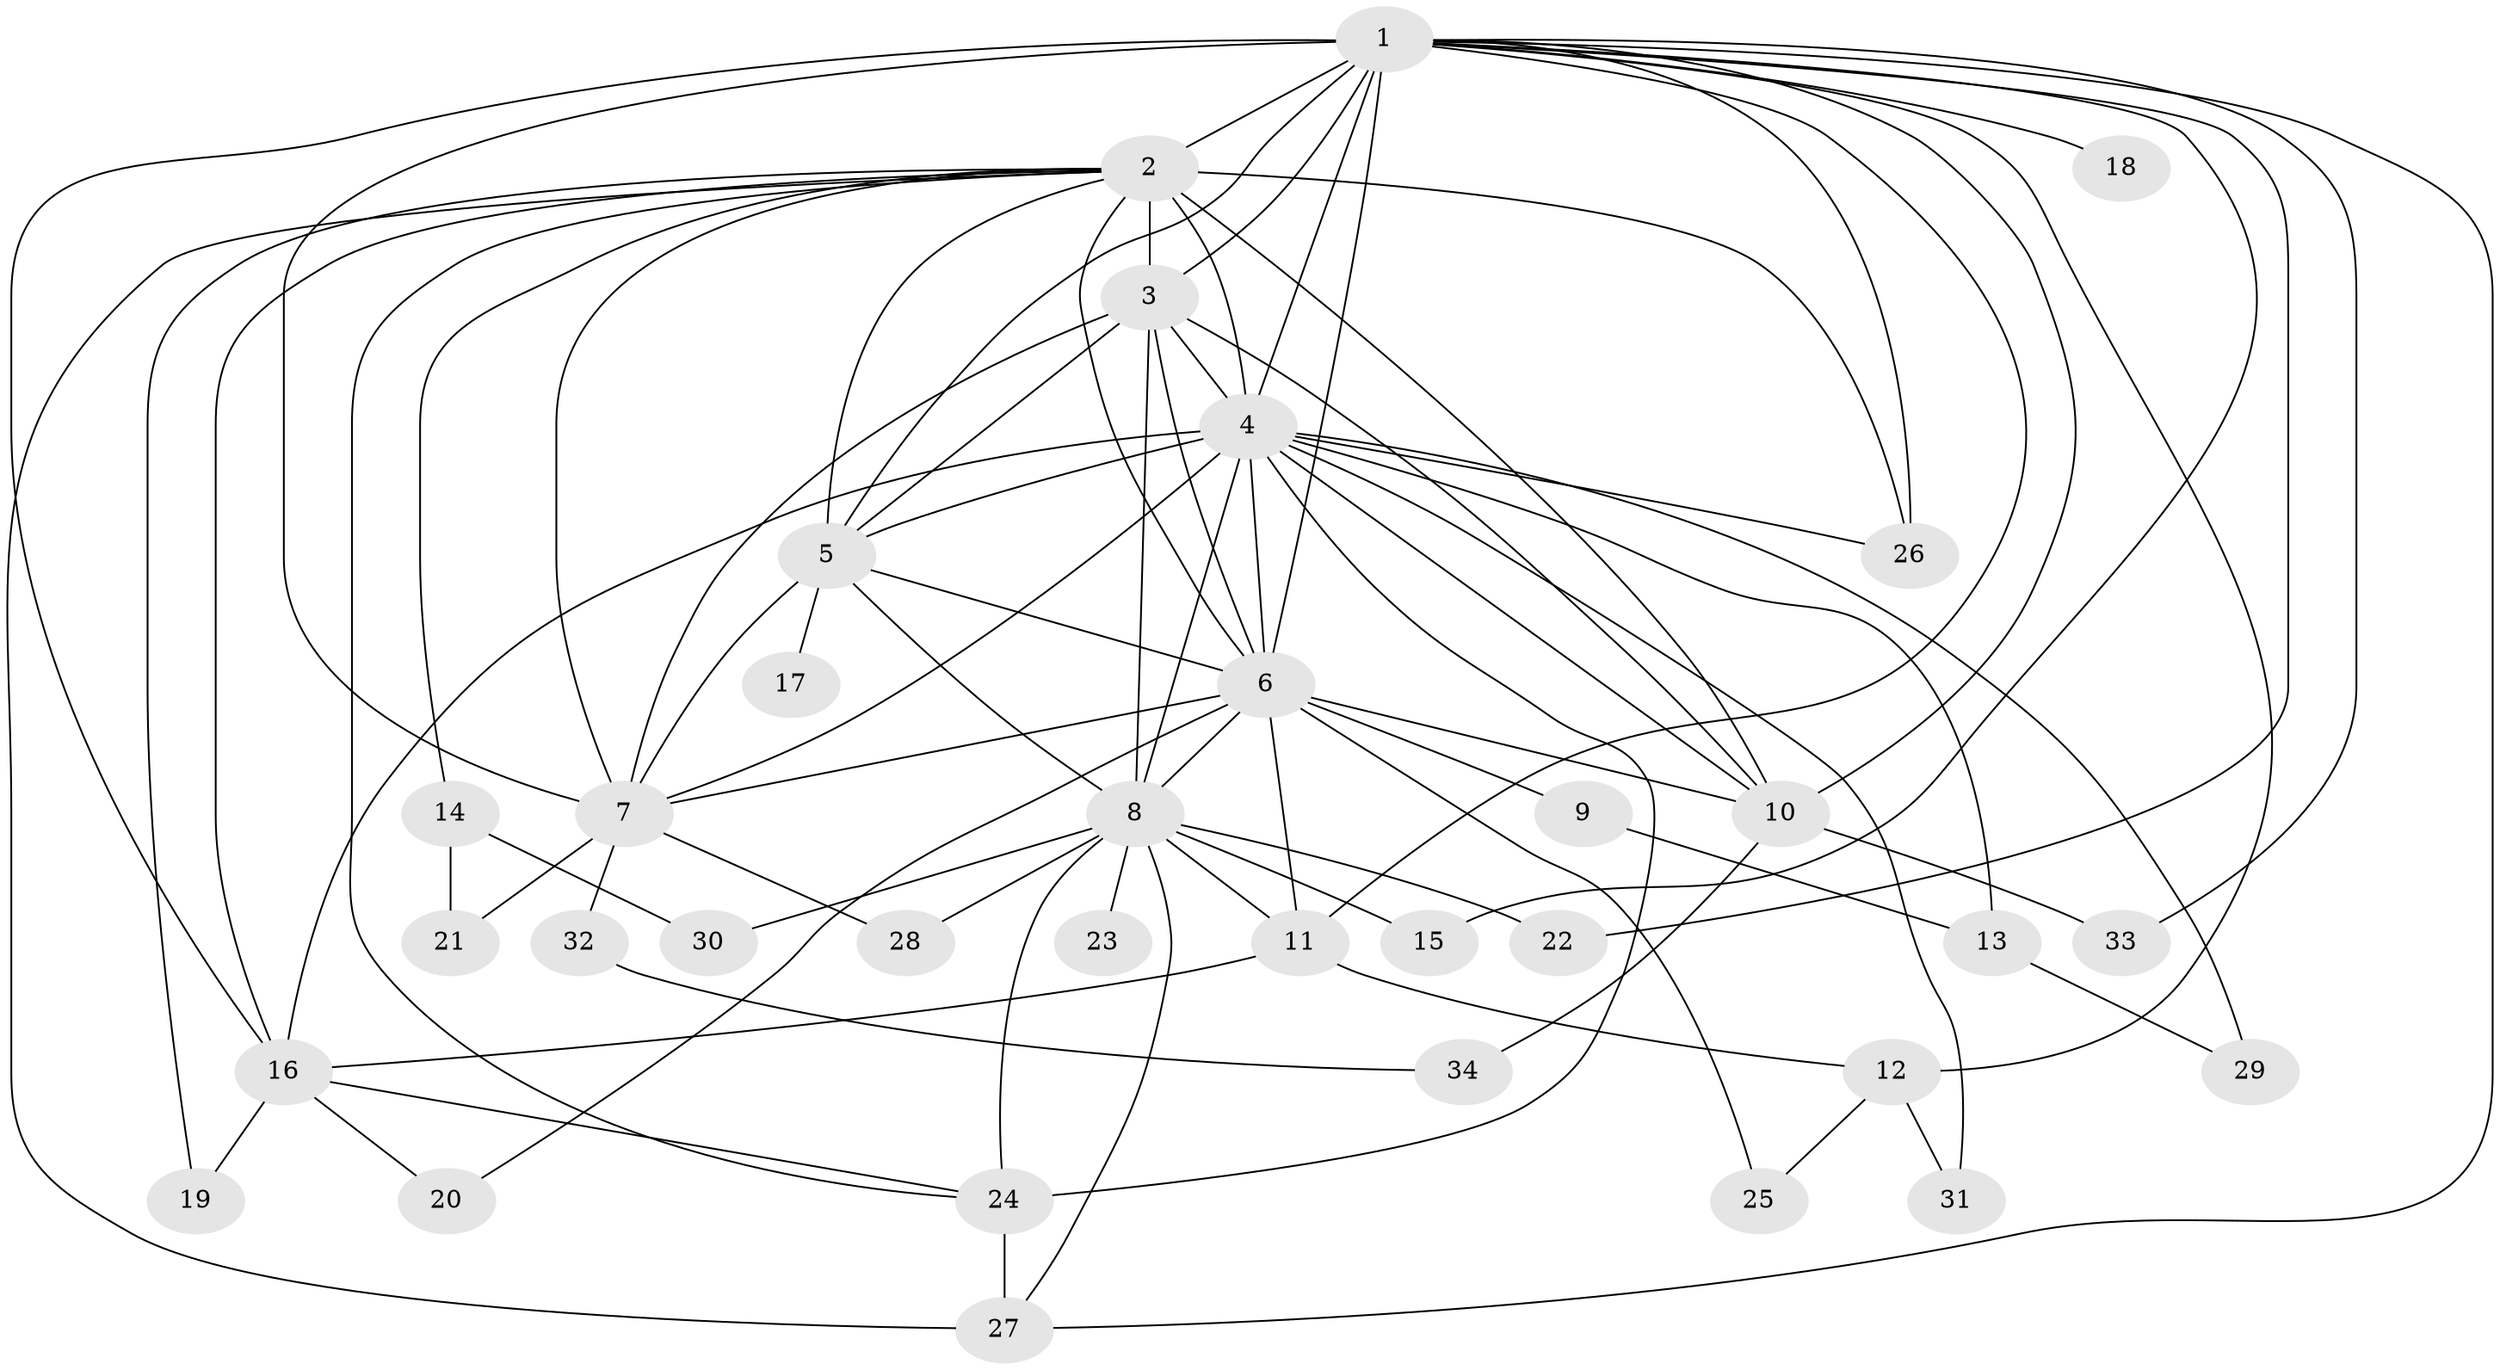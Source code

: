 // original degree distribution, {23: 0.029850746268656716, 12: 0.029850746268656716, 16: 0.05970149253731343, 11: 0.014925373134328358, 17: 0.014925373134328358, 15: 0.014925373134328358, 3: 0.14925373134328357, 2: 0.582089552238806, 5: 0.04477611940298507, 4: 0.04477611940298507, 6: 0.014925373134328358}
// Generated by graph-tools (version 1.1) at 2025/35/03/09/25 02:35:12]
// undirected, 34 vertices, 82 edges
graph export_dot {
graph [start="1"]
  node [color=gray90,style=filled];
  1;
  2;
  3;
  4;
  5;
  6;
  7;
  8;
  9;
  10;
  11;
  12;
  13;
  14;
  15;
  16;
  17;
  18;
  19;
  20;
  21;
  22;
  23;
  24;
  25;
  26;
  27;
  28;
  29;
  30;
  31;
  32;
  33;
  34;
  1 -- 2 [weight=4.0];
  1 -- 3 [weight=2.0];
  1 -- 4 [weight=3.0];
  1 -- 5 [weight=1.0];
  1 -- 6 [weight=1.0];
  1 -- 7 [weight=1.0];
  1 -- 10 [weight=1.0];
  1 -- 11 [weight=1.0];
  1 -- 12 [weight=1.0];
  1 -- 15 [weight=1.0];
  1 -- 16 [weight=1.0];
  1 -- 18 [weight=1.0];
  1 -- 22 [weight=1.0];
  1 -- 26 [weight=1.0];
  1 -- 27 [weight=1.0];
  1 -- 33 [weight=1.0];
  2 -- 3 [weight=15.0];
  2 -- 4 [weight=7.0];
  2 -- 5 [weight=5.0];
  2 -- 6 [weight=2.0];
  2 -- 7 [weight=3.0];
  2 -- 10 [weight=3.0];
  2 -- 14 [weight=1.0];
  2 -- 16 [weight=1.0];
  2 -- 19 [weight=1.0];
  2 -- 24 [weight=1.0];
  2 -- 26 [weight=1.0];
  2 -- 27 [weight=1.0];
  3 -- 4 [weight=4.0];
  3 -- 5 [weight=3.0];
  3 -- 6 [weight=3.0];
  3 -- 7 [weight=3.0];
  3 -- 8 [weight=1.0];
  3 -- 10 [weight=4.0];
  4 -- 5 [weight=2.0];
  4 -- 6 [weight=2.0];
  4 -- 7 [weight=2.0];
  4 -- 8 [weight=1.0];
  4 -- 10 [weight=1.0];
  4 -- 13 [weight=1.0];
  4 -- 16 [weight=1.0];
  4 -- 24 [weight=1.0];
  4 -- 26 [weight=1.0];
  4 -- 29 [weight=1.0];
  4 -- 31 [weight=1.0];
  5 -- 6 [weight=1.0];
  5 -- 7 [weight=1.0];
  5 -- 8 [weight=1.0];
  5 -- 17 [weight=1.0];
  6 -- 7 [weight=1.0];
  6 -- 8 [weight=1.0];
  6 -- 9 [weight=1.0];
  6 -- 10 [weight=1.0];
  6 -- 11 [weight=1.0];
  6 -- 20 [weight=1.0];
  6 -- 25 [weight=1.0];
  7 -- 21 [weight=1.0];
  7 -- 28 [weight=1.0];
  7 -- 32 [weight=1.0];
  8 -- 11 [weight=1.0];
  8 -- 15 [weight=1.0];
  8 -- 22 [weight=1.0];
  8 -- 23 [weight=1.0];
  8 -- 24 [weight=1.0];
  8 -- 27 [weight=1.0];
  8 -- 28 [weight=1.0];
  8 -- 30 [weight=1.0];
  9 -- 13 [weight=1.0];
  10 -- 33 [weight=1.0];
  10 -- 34 [weight=1.0];
  11 -- 12 [weight=1.0];
  11 -- 16 [weight=1.0];
  12 -- 25 [weight=1.0];
  12 -- 31 [weight=1.0];
  13 -- 29 [weight=1.0];
  14 -- 21 [weight=1.0];
  14 -- 30 [weight=1.0];
  16 -- 19 [weight=1.0];
  16 -- 20 [weight=1.0];
  16 -- 24 [weight=1.0];
  24 -- 27 [weight=3.0];
  32 -- 34 [weight=1.0];
}
